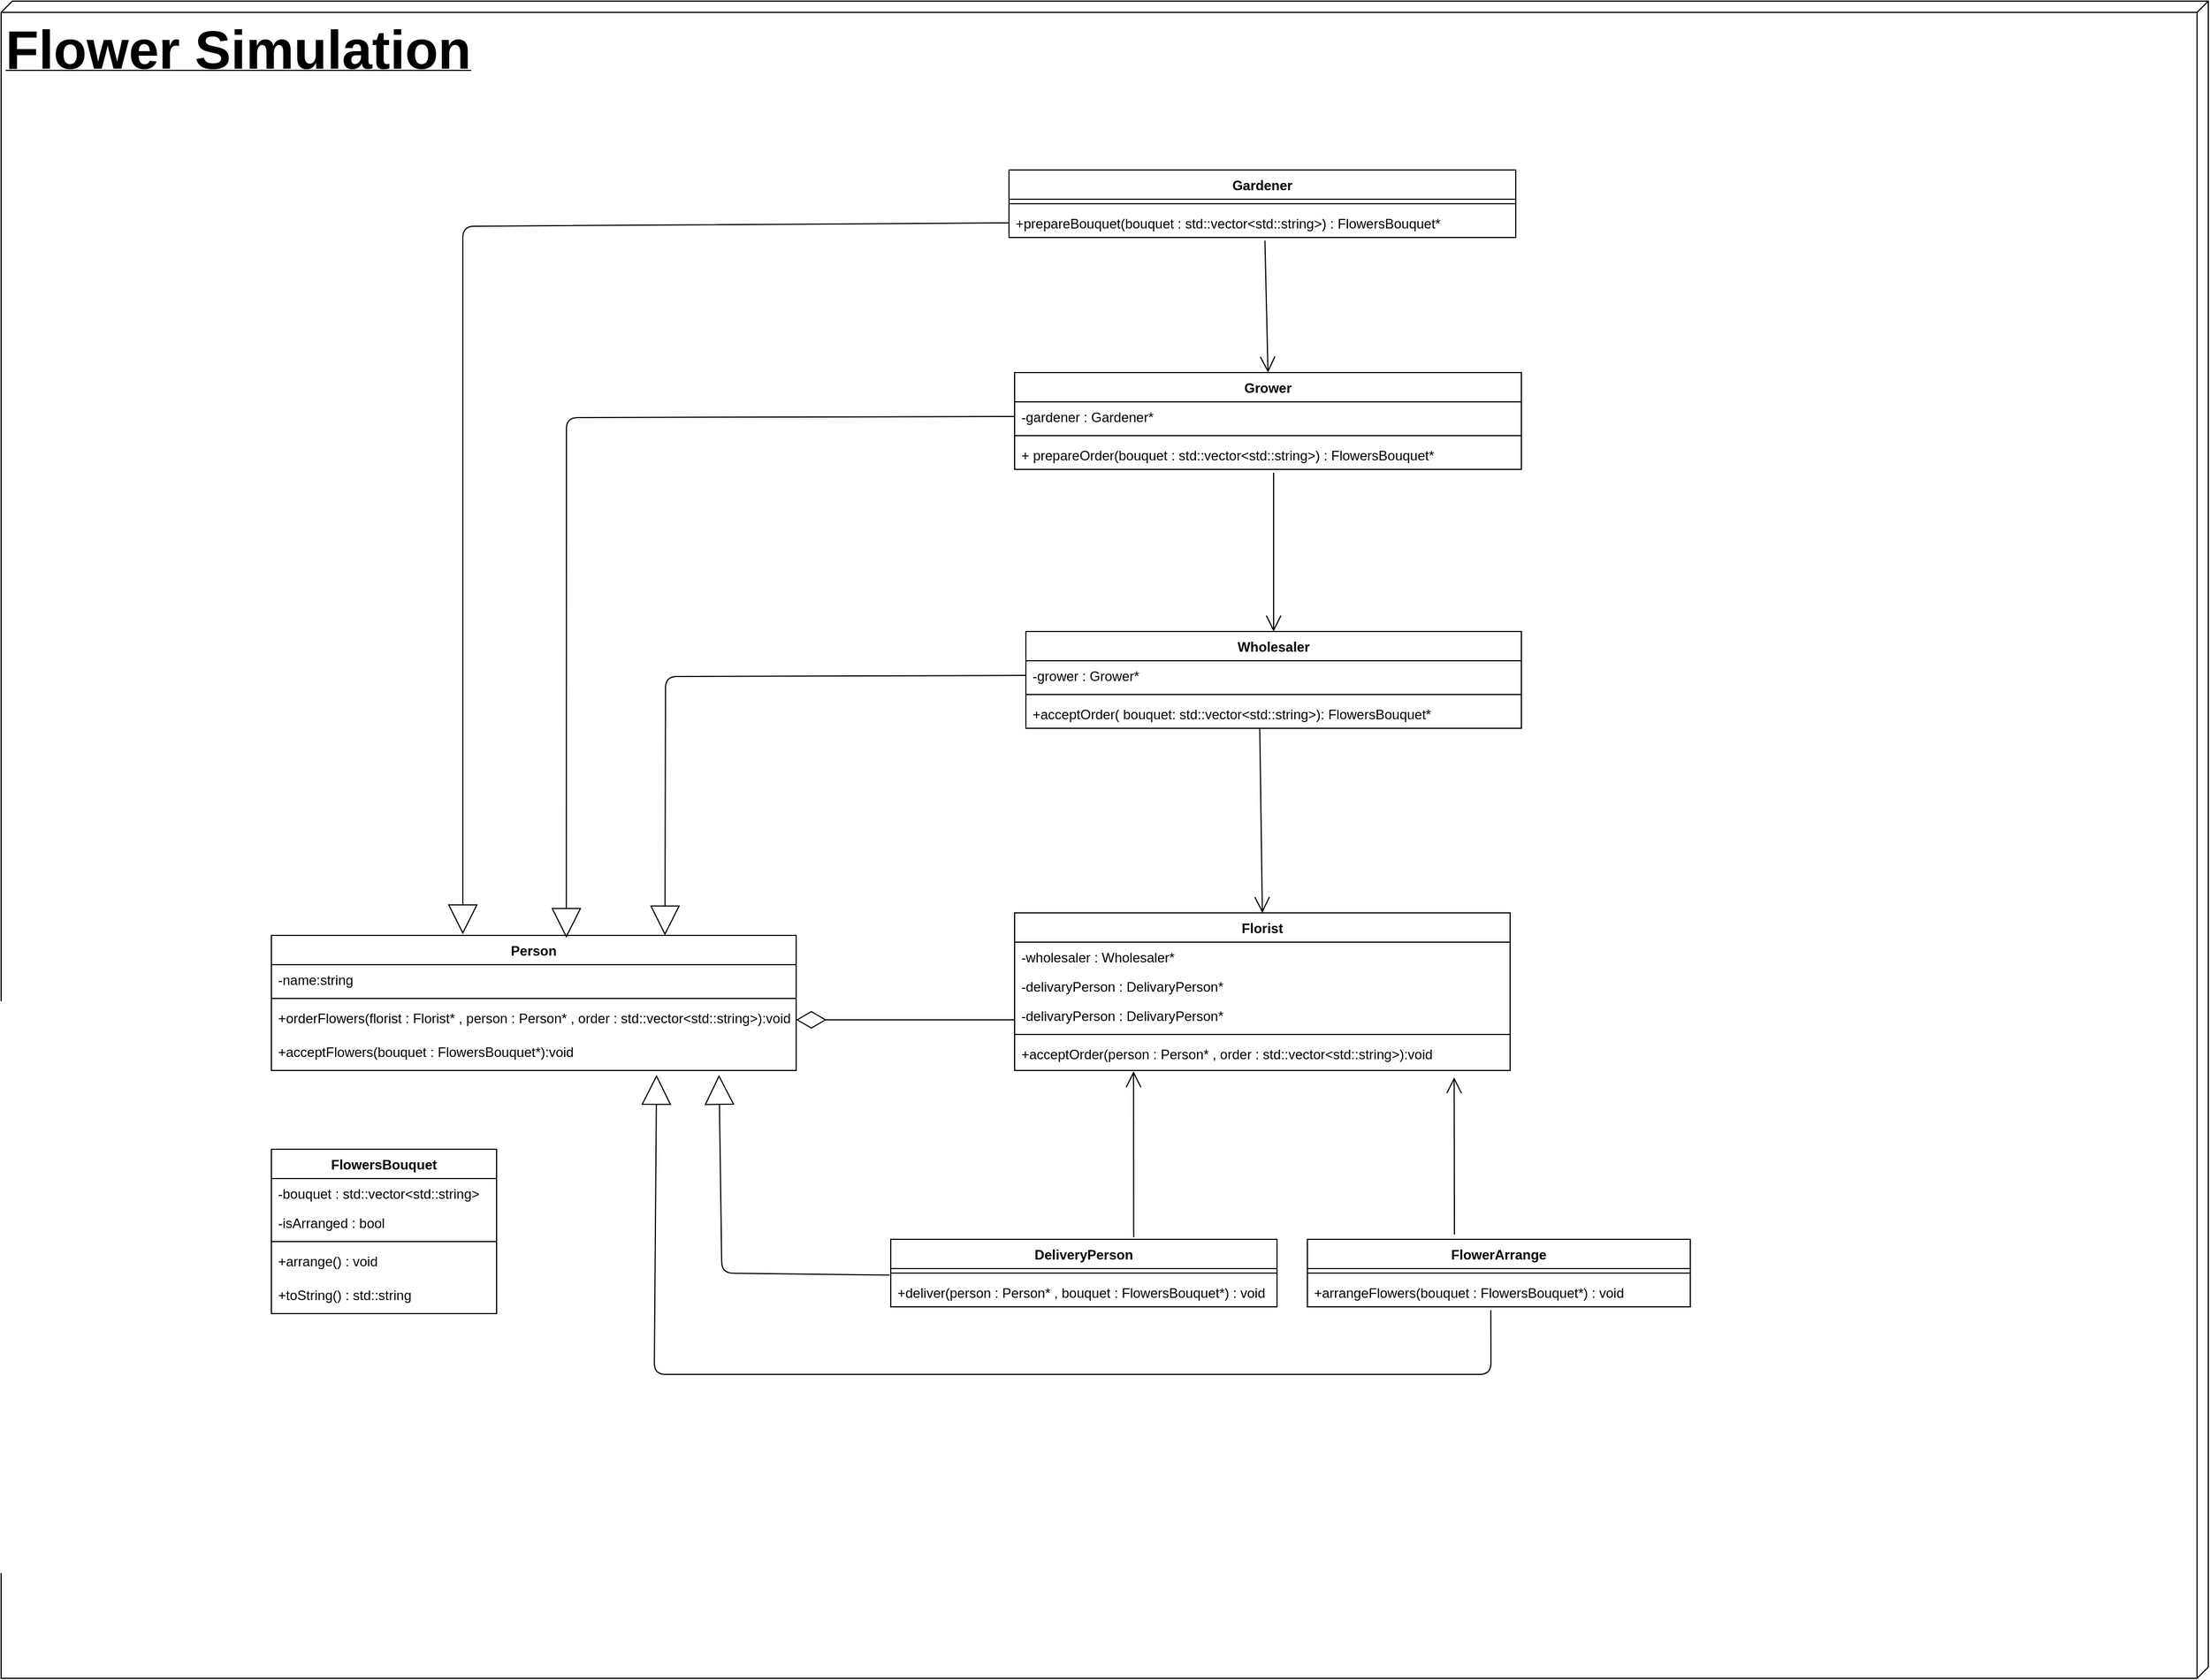 <mxfile version="14.6.13" type="device"><diagram id="C5RBs43oDa-KdzZeNtuy" name="Page-1"><mxGraphModel dx="4295" dy="3165" grid="1" gridSize="10" guides="1" tooltips="1" connect="1" arrows="1" fold="1" page="1" pageScale="1" pageWidth="827" pageHeight="1169" math="0" shadow="0"><root><mxCell id="WIyWlLk6GJQsqaUBKTNV-0"/><mxCell id="WIyWlLk6GJQsqaUBKTNV-1" parent="WIyWlLk6GJQsqaUBKTNV-0"/><mxCell id="2G9wU-gNampn_JhgNgYE-53" value="&lt;font style=&quot;font-size: 48px&quot;&gt;&lt;b&gt;Flower Simulation&lt;/b&gt;&lt;/font&gt;" style="verticalAlign=top;align=left;spacingTop=8;spacingLeft=2;spacingRight=12;shape=cube;size=10;direction=south;fontStyle=4;html=1;" vertex="1" parent="WIyWlLk6GJQsqaUBKTNV-1"><mxGeometry x="-230" y="-790" width="1960" height="1490" as="geometry"/></mxCell><mxCell id="2G9wU-gNampn_JhgNgYE-0" value="Person" style="swimlane;fontStyle=1;align=center;verticalAlign=top;childLayout=stackLayout;horizontal=1;startSize=26;horizontalStack=0;resizeParent=1;resizeParentMax=0;resizeLast=0;collapsible=1;marginBottom=0;" vertex="1" parent="WIyWlLk6GJQsqaUBKTNV-1"><mxGeometry x="10" y="40" width="466" height="120" as="geometry"/></mxCell><mxCell id="2G9wU-gNampn_JhgNgYE-1" value="-name:string" style="text;strokeColor=none;fillColor=none;align=left;verticalAlign=top;spacingLeft=4;spacingRight=4;overflow=hidden;rotatable=0;points=[[0,0.5],[1,0.5]];portConstraint=eastwest;" vertex="1" parent="2G9wU-gNampn_JhgNgYE-0"><mxGeometry y="26" width="466" height="26" as="geometry"/></mxCell><mxCell id="2G9wU-gNampn_JhgNgYE-2" value="" style="line;strokeWidth=1;fillColor=none;align=left;verticalAlign=middle;spacingTop=-1;spacingLeft=3;spacingRight=3;rotatable=0;labelPosition=right;points=[];portConstraint=eastwest;" vertex="1" parent="2G9wU-gNampn_JhgNgYE-0"><mxGeometry y="52" width="466" height="8" as="geometry"/></mxCell><mxCell id="2G9wU-gNampn_JhgNgYE-3" value="+orderFlowers(florist : Florist* , person : Person* , order : std::vector&lt;std::string&gt;):void" style="text;strokeColor=none;fillColor=none;align=left;verticalAlign=top;spacingLeft=4;spacingRight=4;overflow=hidden;rotatable=0;points=[[0,0.5],[1,0.5]];portConstraint=eastwest;" vertex="1" parent="2G9wU-gNampn_JhgNgYE-0"><mxGeometry y="60" width="466" height="30" as="geometry"/></mxCell><mxCell id="2G9wU-gNampn_JhgNgYE-4" value="+acceptFlowers(bouquet : FlowersBouquet*):void" style="text;strokeColor=none;fillColor=none;align=left;verticalAlign=top;spacingLeft=4;spacingRight=4;overflow=hidden;rotatable=0;points=[[0,0.5],[1,0.5]];portConstraint=eastwest;" vertex="1" parent="2G9wU-gNampn_JhgNgYE-0"><mxGeometry y="90" width="466" height="30" as="geometry"/></mxCell><mxCell id="2G9wU-gNampn_JhgNgYE-5" value="Florist" style="swimlane;fontStyle=1;align=center;verticalAlign=top;childLayout=stackLayout;horizontal=1;startSize=26;horizontalStack=0;resizeParent=1;resizeParentMax=0;resizeLast=0;collapsible=1;marginBottom=0;" vertex="1" parent="WIyWlLk6GJQsqaUBKTNV-1"><mxGeometry x="670" y="20" width="440" height="140" as="geometry"/></mxCell><mxCell id="2G9wU-gNampn_JhgNgYE-6" value="-wholesaler : Wholesaler*" style="text;strokeColor=none;fillColor=none;align=left;verticalAlign=top;spacingLeft=4;spacingRight=4;overflow=hidden;rotatable=0;points=[[0,0.5],[1,0.5]];portConstraint=eastwest;" vertex="1" parent="2G9wU-gNampn_JhgNgYE-5"><mxGeometry y="26" width="440" height="26" as="geometry"/></mxCell><mxCell id="2G9wU-gNampn_JhgNgYE-9" value="-delivaryPerson : DelivaryPerson*" style="text;strokeColor=none;fillColor=none;align=left;verticalAlign=top;spacingLeft=4;spacingRight=4;overflow=hidden;rotatable=0;points=[[0,0.5],[1,0.5]];portConstraint=eastwest;" vertex="1" parent="2G9wU-gNampn_JhgNgYE-5"><mxGeometry y="52" width="440" height="26" as="geometry"/></mxCell><mxCell id="2G9wU-gNampn_JhgNgYE-10" value="-delivaryPerson : DelivaryPerson*" style="text;strokeColor=none;fillColor=none;align=left;verticalAlign=top;spacingLeft=4;spacingRight=4;overflow=hidden;rotatable=0;points=[[0,0.5],[1,0.5]];portConstraint=eastwest;" vertex="1" parent="2G9wU-gNampn_JhgNgYE-5"><mxGeometry y="78" width="440" height="26" as="geometry"/></mxCell><mxCell id="2G9wU-gNampn_JhgNgYE-7" value="" style="line;strokeWidth=1;fillColor=none;align=left;verticalAlign=middle;spacingTop=-1;spacingLeft=3;spacingRight=3;rotatable=0;labelPosition=right;points=[];portConstraint=eastwest;" vertex="1" parent="2G9wU-gNampn_JhgNgYE-5"><mxGeometry y="104" width="440" height="8" as="geometry"/></mxCell><mxCell id="2G9wU-gNampn_JhgNgYE-8" value="+acceptOrder(person : Person* , order : std::vector&lt;std::string&gt;):void" style="text;strokeColor=none;fillColor=none;align=left;verticalAlign=top;spacingLeft=4;spacingRight=4;overflow=hidden;rotatable=0;points=[[0,0.5],[1,0.5]];portConstraint=eastwest;" vertex="1" parent="2G9wU-gNampn_JhgNgYE-5"><mxGeometry y="112" width="440" height="28" as="geometry"/></mxCell><mxCell id="2G9wU-gNampn_JhgNgYE-12" value="Wholesaler" style="swimlane;fontStyle=1;align=center;verticalAlign=top;childLayout=stackLayout;horizontal=1;startSize=26;horizontalStack=0;resizeParent=1;resizeParentMax=0;resizeLast=0;collapsible=1;marginBottom=0;" vertex="1" parent="WIyWlLk6GJQsqaUBKTNV-1"><mxGeometry x="680" y="-230" width="440" height="86" as="geometry"/></mxCell><mxCell id="2G9wU-gNampn_JhgNgYE-13" value="-grower : Grower*" style="text;strokeColor=none;fillColor=none;align=left;verticalAlign=top;spacingLeft=4;spacingRight=4;overflow=hidden;rotatable=0;points=[[0,0.5],[1,0.5]];portConstraint=eastwest;" vertex="1" parent="2G9wU-gNampn_JhgNgYE-12"><mxGeometry y="26" width="440" height="26" as="geometry"/></mxCell><mxCell id="2G9wU-gNampn_JhgNgYE-14" value="" style="line;strokeWidth=1;fillColor=none;align=left;verticalAlign=middle;spacingTop=-1;spacingLeft=3;spacingRight=3;rotatable=0;labelPosition=right;points=[];portConstraint=eastwest;" vertex="1" parent="2G9wU-gNampn_JhgNgYE-12"><mxGeometry y="52" width="440" height="8" as="geometry"/></mxCell><mxCell id="2G9wU-gNampn_JhgNgYE-15" value="+acceptOrder( bouquet: std::vector&lt;std::string&gt;): FlowersBouquet*" style="text;strokeColor=none;fillColor=none;align=left;verticalAlign=top;spacingLeft=4;spacingRight=4;overflow=hidden;rotatable=0;points=[[0,0.5],[1,0.5]];portConstraint=eastwest;" vertex="1" parent="2G9wU-gNampn_JhgNgYE-12"><mxGeometry y="60" width="440" height="26" as="geometry"/></mxCell><mxCell id="2G9wU-gNampn_JhgNgYE-16" value="Grower" style="swimlane;fontStyle=1;align=center;verticalAlign=top;childLayout=stackLayout;horizontal=1;startSize=26;horizontalStack=0;resizeParent=1;resizeParentMax=0;resizeLast=0;collapsible=1;marginBottom=0;" vertex="1" parent="WIyWlLk6GJQsqaUBKTNV-1"><mxGeometry x="670" y="-460" width="450" height="86" as="geometry"/></mxCell><mxCell id="2G9wU-gNampn_JhgNgYE-17" value="-gardener : Gardener*" style="text;strokeColor=none;fillColor=none;align=left;verticalAlign=top;spacingLeft=4;spacingRight=4;overflow=hidden;rotatable=0;points=[[0,0.5],[1,0.5]];portConstraint=eastwest;" vertex="1" parent="2G9wU-gNampn_JhgNgYE-16"><mxGeometry y="26" width="450" height="26" as="geometry"/></mxCell><mxCell id="2G9wU-gNampn_JhgNgYE-18" value="" style="line;strokeWidth=1;fillColor=none;align=left;verticalAlign=middle;spacingTop=-1;spacingLeft=3;spacingRight=3;rotatable=0;labelPosition=right;points=[];portConstraint=eastwest;" vertex="1" parent="2G9wU-gNampn_JhgNgYE-16"><mxGeometry y="52" width="450" height="8" as="geometry"/></mxCell><mxCell id="2G9wU-gNampn_JhgNgYE-19" value="+ prepareOrder(bouquet : std::vector&lt;std::string&gt;) : FlowersBouquet*" style="text;strokeColor=none;fillColor=none;align=left;verticalAlign=top;spacingLeft=4;spacingRight=4;overflow=hidden;rotatable=0;points=[[0,0.5],[1,0.5]];portConstraint=eastwest;" vertex="1" parent="2G9wU-gNampn_JhgNgYE-16"><mxGeometry y="60" width="450" height="26" as="geometry"/></mxCell><mxCell id="2G9wU-gNampn_JhgNgYE-24" value="Gardener" style="swimlane;fontStyle=1;align=center;verticalAlign=top;childLayout=stackLayout;horizontal=1;startSize=26;horizontalStack=0;resizeParent=1;resizeParentMax=0;resizeLast=0;collapsible=1;marginBottom=0;" vertex="1" parent="WIyWlLk6GJQsqaUBKTNV-1"><mxGeometry x="665" y="-640" width="450" height="60" as="geometry"/></mxCell><mxCell id="2G9wU-gNampn_JhgNgYE-26" value="" style="line;strokeWidth=1;fillColor=none;align=left;verticalAlign=middle;spacingTop=-1;spacingLeft=3;spacingRight=3;rotatable=0;labelPosition=right;points=[];portConstraint=eastwest;" vertex="1" parent="2G9wU-gNampn_JhgNgYE-24"><mxGeometry y="26" width="450" height="8" as="geometry"/></mxCell><mxCell id="2G9wU-gNampn_JhgNgYE-27" value="+prepareBouquet(bouquet : std::vector&lt;std::string&gt;) : FlowersBouquet*" style="text;strokeColor=none;fillColor=none;align=left;verticalAlign=top;spacingLeft=4;spacingRight=4;overflow=hidden;rotatable=0;points=[[0,0.5],[1,0.5]];portConstraint=eastwest;" vertex="1" parent="2G9wU-gNampn_JhgNgYE-24"><mxGeometry y="34" width="450" height="26" as="geometry"/></mxCell><mxCell id="2G9wU-gNampn_JhgNgYE-28" value="" style="endArrow=block;endFill=0;endSize=24;html=1;entryX=0.75;entryY=0;entryDx=0;entryDy=0;exitX=0;exitY=0.5;exitDx=0;exitDy=0;" edge="1" parent="WIyWlLk6GJQsqaUBKTNV-1" source="2G9wU-gNampn_JhgNgYE-13" target="2G9wU-gNampn_JhgNgYE-0"><mxGeometry width="160" relative="1" as="geometry"><mxPoint x="360" y="-220" as="sourcePoint"/><mxPoint x="470" y="-80" as="targetPoint"/><Array as="points"><mxPoint x="360" y="-190"/></Array></mxGeometry></mxCell><mxCell id="2G9wU-gNampn_JhgNgYE-29" value="" style="endArrow=block;endFill=0;endSize=24;html=1;entryX=0.562;entryY=0.019;entryDx=0;entryDy=0;entryPerimeter=0;exitX=0;exitY=0.5;exitDx=0;exitDy=0;" edge="1" parent="WIyWlLk6GJQsqaUBKTNV-1" source="2G9wU-gNampn_JhgNgYE-17" target="2G9wU-gNampn_JhgNgYE-0"><mxGeometry width="160" relative="1" as="geometry"><mxPoint x="272" y="-450" as="sourcePoint"/><mxPoint x="380" y="-40" as="targetPoint"/><Array as="points"><mxPoint x="272" y="-420"/></Array></mxGeometry></mxCell><mxCell id="2G9wU-gNampn_JhgNgYE-30" value="" style="endArrow=block;endFill=0;endSize=24;html=1;exitX=0;exitY=0.5;exitDx=0;exitDy=0;" edge="1" parent="WIyWlLk6GJQsqaUBKTNV-1" source="2G9wU-gNampn_JhgNgYE-27"><mxGeometry width="160" relative="1" as="geometry"><mxPoint x="180" y="-630" as="sourcePoint"/><mxPoint x="180" y="39" as="targetPoint"/><Array as="points"><mxPoint x="180" y="-590"/></Array></mxGeometry></mxCell><mxCell id="2G9wU-gNampn_JhgNgYE-32" value="" style="endArrow=open;endFill=1;endSize=12;html=1;entryX=0.5;entryY=0;entryDx=0;entryDy=0;exitX=0.472;exitY=1.017;exitDx=0;exitDy=0;exitPerimeter=0;" edge="1" parent="WIyWlLk6GJQsqaUBKTNV-1" source="2G9wU-gNampn_JhgNgYE-15" target="2G9wU-gNampn_JhgNgYE-5"><mxGeometry width="160" relative="1" as="geometry"><mxPoint x="750" y="-70" as="sourcePoint"/><mxPoint x="910" y="-70" as="targetPoint"/></mxGeometry></mxCell><mxCell id="2G9wU-gNampn_JhgNgYE-33" value="" style="endArrow=open;endFill=1;endSize=12;html=1;entryX=0.5;entryY=0;entryDx=0;entryDy=0;" edge="1" parent="WIyWlLk6GJQsqaUBKTNV-1" target="2G9wU-gNampn_JhgNgYE-12"><mxGeometry width="160" relative="1" as="geometry"><mxPoint x="900" y="-371" as="sourcePoint"/><mxPoint x="891.16" y="-216.44" as="targetPoint"/></mxGeometry></mxCell><mxCell id="2G9wU-gNampn_JhgNgYE-34" value="" style="endArrow=open;endFill=1;endSize=12;html=1;exitX=0.505;exitY=1.103;exitDx=0;exitDy=0;exitPerimeter=0;entryX=0.5;entryY=0;entryDx=0;entryDy=0;" edge="1" parent="WIyWlLk6GJQsqaUBKTNV-1" source="2G9wU-gNampn_JhgNgYE-27" target="2G9wU-gNampn_JhgNgYE-16"><mxGeometry width="160" relative="1" as="geometry"><mxPoint x="894.17" y="-560" as="sourcePoint"/><mxPoint x="894" y="-460" as="targetPoint"/></mxGeometry></mxCell><mxCell id="2G9wU-gNampn_JhgNgYE-35" value="" style="endArrow=diamondThin;endFill=0;endSize=24;html=1;entryX=1;entryY=0.5;entryDx=0;entryDy=0;" edge="1" parent="WIyWlLk6GJQsqaUBKTNV-1" target="2G9wU-gNampn_JhgNgYE-3"><mxGeometry width="160" relative="1" as="geometry"><mxPoint x="670" y="115" as="sourcePoint"/><mxPoint x="640" y="50" as="targetPoint"/></mxGeometry></mxCell><mxCell id="2G9wU-gNampn_JhgNgYE-36" value="FlowerArrange" style="swimlane;fontStyle=1;align=center;verticalAlign=top;childLayout=stackLayout;horizontal=1;startSize=26;horizontalStack=0;resizeParent=1;resizeParentMax=0;resizeLast=0;collapsible=1;marginBottom=0;" vertex="1" parent="WIyWlLk6GJQsqaUBKTNV-1"><mxGeometry x="930" y="310" width="340" height="60" as="geometry"/></mxCell><mxCell id="2G9wU-gNampn_JhgNgYE-38" value="" style="line;strokeWidth=1;fillColor=none;align=left;verticalAlign=middle;spacingTop=-1;spacingLeft=3;spacingRight=3;rotatable=0;labelPosition=right;points=[];portConstraint=eastwest;" vertex="1" parent="2G9wU-gNampn_JhgNgYE-36"><mxGeometry y="26" width="340" height="8" as="geometry"/></mxCell><mxCell id="2G9wU-gNampn_JhgNgYE-39" value="+arrangeFlowers(bouquet : FlowersBouquet*) : void" style="text;strokeColor=none;fillColor=none;align=left;verticalAlign=top;spacingLeft=4;spacingRight=4;overflow=hidden;rotatable=0;points=[[0,0.5],[1,0.5]];portConstraint=eastwest;" vertex="1" parent="2G9wU-gNampn_JhgNgYE-36"><mxGeometry y="34" width="340" height="26" as="geometry"/></mxCell><mxCell id="2G9wU-gNampn_JhgNgYE-40" value="DeliveryPerson" style="swimlane;fontStyle=1;align=center;verticalAlign=top;childLayout=stackLayout;horizontal=1;startSize=26;horizontalStack=0;resizeParent=1;resizeParentMax=0;resizeLast=0;collapsible=1;marginBottom=0;" vertex="1" parent="WIyWlLk6GJQsqaUBKTNV-1"><mxGeometry x="560" y="310" width="343" height="60" as="geometry"/></mxCell><mxCell id="2G9wU-gNampn_JhgNgYE-41" value="" style="line;strokeWidth=1;fillColor=none;align=left;verticalAlign=middle;spacingTop=-1;spacingLeft=3;spacingRight=3;rotatable=0;labelPosition=right;points=[];portConstraint=eastwest;" vertex="1" parent="2G9wU-gNampn_JhgNgYE-40"><mxGeometry y="26" width="343" height="8" as="geometry"/></mxCell><mxCell id="2G9wU-gNampn_JhgNgYE-42" value="+deliver(person : Person* , bouquet : FlowersBouquet*) : void" style="text;strokeColor=none;fillColor=none;align=left;verticalAlign=top;spacingLeft=4;spacingRight=4;overflow=hidden;rotatable=0;points=[[0,0.5],[1,0.5]];portConstraint=eastwest;" vertex="1" parent="2G9wU-gNampn_JhgNgYE-40"><mxGeometry y="34" width="343" height="26" as="geometry"/></mxCell><mxCell id="2G9wU-gNampn_JhgNgYE-43" value="FlowersBouquet" style="swimlane;fontStyle=1;align=center;verticalAlign=top;childLayout=stackLayout;horizontal=1;startSize=26;horizontalStack=0;resizeParent=1;resizeParentMax=0;resizeLast=0;collapsible=1;marginBottom=0;" vertex="1" parent="WIyWlLk6GJQsqaUBKTNV-1"><mxGeometry x="10" y="230" width="200" height="146" as="geometry"/></mxCell><mxCell id="2G9wU-gNampn_JhgNgYE-44" value="-bouquet : std::vector&lt;std::string&gt;" style="text;strokeColor=none;fillColor=none;align=left;verticalAlign=top;spacingLeft=4;spacingRight=4;overflow=hidden;rotatable=0;points=[[0,0.5],[1,0.5]];portConstraint=eastwest;" vertex="1" parent="2G9wU-gNampn_JhgNgYE-43"><mxGeometry y="26" width="200" height="26" as="geometry"/></mxCell><mxCell id="2G9wU-gNampn_JhgNgYE-48" value="-isArranged : bool" style="text;strokeColor=none;fillColor=none;align=left;verticalAlign=top;spacingLeft=4;spacingRight=4;overflow=hidden;rotatable=0;points=[[0,0.5],[1,0.5]];portConstraint=eastwest;" vertex="1" parent="2G9wU-gNampn_JhgNgYE-43"><mxGeometry y="52" width="200" height="26" as="geometry"/></mxCell><mxCell id="2G9wU-gNampn_JhgNgYE-45" value="" style="line;strokeWidth=1;fillColor=none;align=left;verticalAlign=middle;spacingTop=-1;spacingLeft=3;spacingRight=3;rotatable=0;labelPosition=right;points=[];portConstraint=eastwest;" vertex="1" parent="2G9wU-gNampn_JhgNgYE-43"><mxGeometry y="78" width="200" height="8" as="geometry"/></mxCell><mxCell id="2G9wU-gNampn_JhgNgYE-46" value="+arrange() : void" style="text;strokeColor=none;fillColor=none;align=left;verticalAlign=top;spacingLeft=4;spacingRight=4;overflow=hidden;rotatable=0;points=[[0,0.5],[1,0.5]];portConstraint=eastwest;" vertex="1" parent="2G9wU-gNampn_JhgNgYE-43"><mxGeometry y="86" width="200" height="30" as="geometry"/></mxCell><mxCell id="2G9wU-gNampn_JhgNgYE-47" value="+toString() : std::string" style="text;strokeColor=none;fillColor=none;align=left;verticalAlign=top;spacingLeft=4;spacingRight=4;overflow=hidden;rotatable=0;points=[[0,0.5],[1,0.5]];portConstraint=eastwest;" vertex="1" parent="2G9wU-gNampn_JhgNgYE-43"><mxGeometry y="116" width="200" height="30" as="geometry"/></mxCell><mxCell id="2G9wU-gNampn_JhgNgYE-49" value="" style="endArrow=block;endFill=0;endSize=24;html=1;entryX=0.853;entryY=1.131;entryDx=0;entryDy=0;exitX=-0.003;exitY=-0.085;exitDx=0;exitDy=0;exitPerimeter=0;entryPerimeter=0;" edge="1" parent="WIyWlLk6GJQsqaUBKTNV-1" source="2G9wU-gNampn_JhgNgYE-42" target="2G9wU-gNampn_JhgNgYE-4"><mxGeometry width="160" relative="1" as="geometry"><mxPoint x="680" y="400" as="sourcePoint"/><mxPoint x="359.5" y="631" as="targetPoint"/><Array as="points"><mxPoint x="410" y="340"/></Array></mxGeometry></mxCell><mxCell id="2G9wU-gNampn_JhgNgYE-50" value="" style="endArrow=block;endFill=0;endSize=24;html=1;exitX=0.479;exitY=1.115;exitDx=0;exitDy=0;exitPerimeter=0;entryX=0.734;entryY=1.131;entryDx=0;entryDy=0;entryPerimeter=0;" edge="1" parent="WIyWlLk6GJQsqaUBKTNV-1" source="2G9wU-gNampn_JhgNgYE-39" target="2G9wU-gNampn_JhgNgYE-4"><mxGeometry width="160" relative="1" as="geometry"><mxPoint x="1091.471" y="587.86" as="sourcePoint"/><mxPoint x="280" y="430" as="targetPoint"/><Array as="points"><mxPoint x="1093" y="430"/><mxPoint x="350" y="430"/></Array></mxGeometry></mxCell><mxCell id="2G9wU-gNampn_JhgNgYE-51" value="" style="endArrow=open;endFill=1;endSize=12;html=1;entryX=0.24;entryY=1.026;entryDx=0;entryDy=0;entryPerimeter=0;exitX=0.629;exitY=-0.034;exitDx=0;exitDy=0;exitPerimeter=0;" edge="1" parent="WIyWlLk6GJQsqaUBKTNV-1" source="2G9wU-gNampn_JhgNgYE-40" target="2G9wU-gNampn_JhgNgYE-8"><mxGeometry width="160" relative="1" as="geometry"><mxPoint x="620" y="210" as="sourcePoint"/><mxPoint x="780" y="210" as="targetPoint"/></mxGeometry></mxCell><mxCell id="2G9wU-gNampn_JhgNgYE-52" value="" style="endArrow=open;endFill=1;endSize=12;html=1;entryX=0.887;entryY=1.217;entryDx=0;entryDy=0;entryPerimeter=0;exitX=0.384;exitY=-0.07;exitDx=0;exitDy=0;exitPerimeter=0;" edge="1" parent="WIyWlLk6GJQsqaUBKTNV-1" source="2G9wU-gNampn_JhgNgYE-36" target="2G9wU-gNampn_JhgNgYE-8"><mxGeometry width="160" relative="1" as="geometry"><mxPoint x="910" y="220" as="sourcePoint"/><mxPoint x="1070" y="220" as="targetPoint"/></mxGeometry></mxCell></root></mxGraphModel></diagram></mxfile>